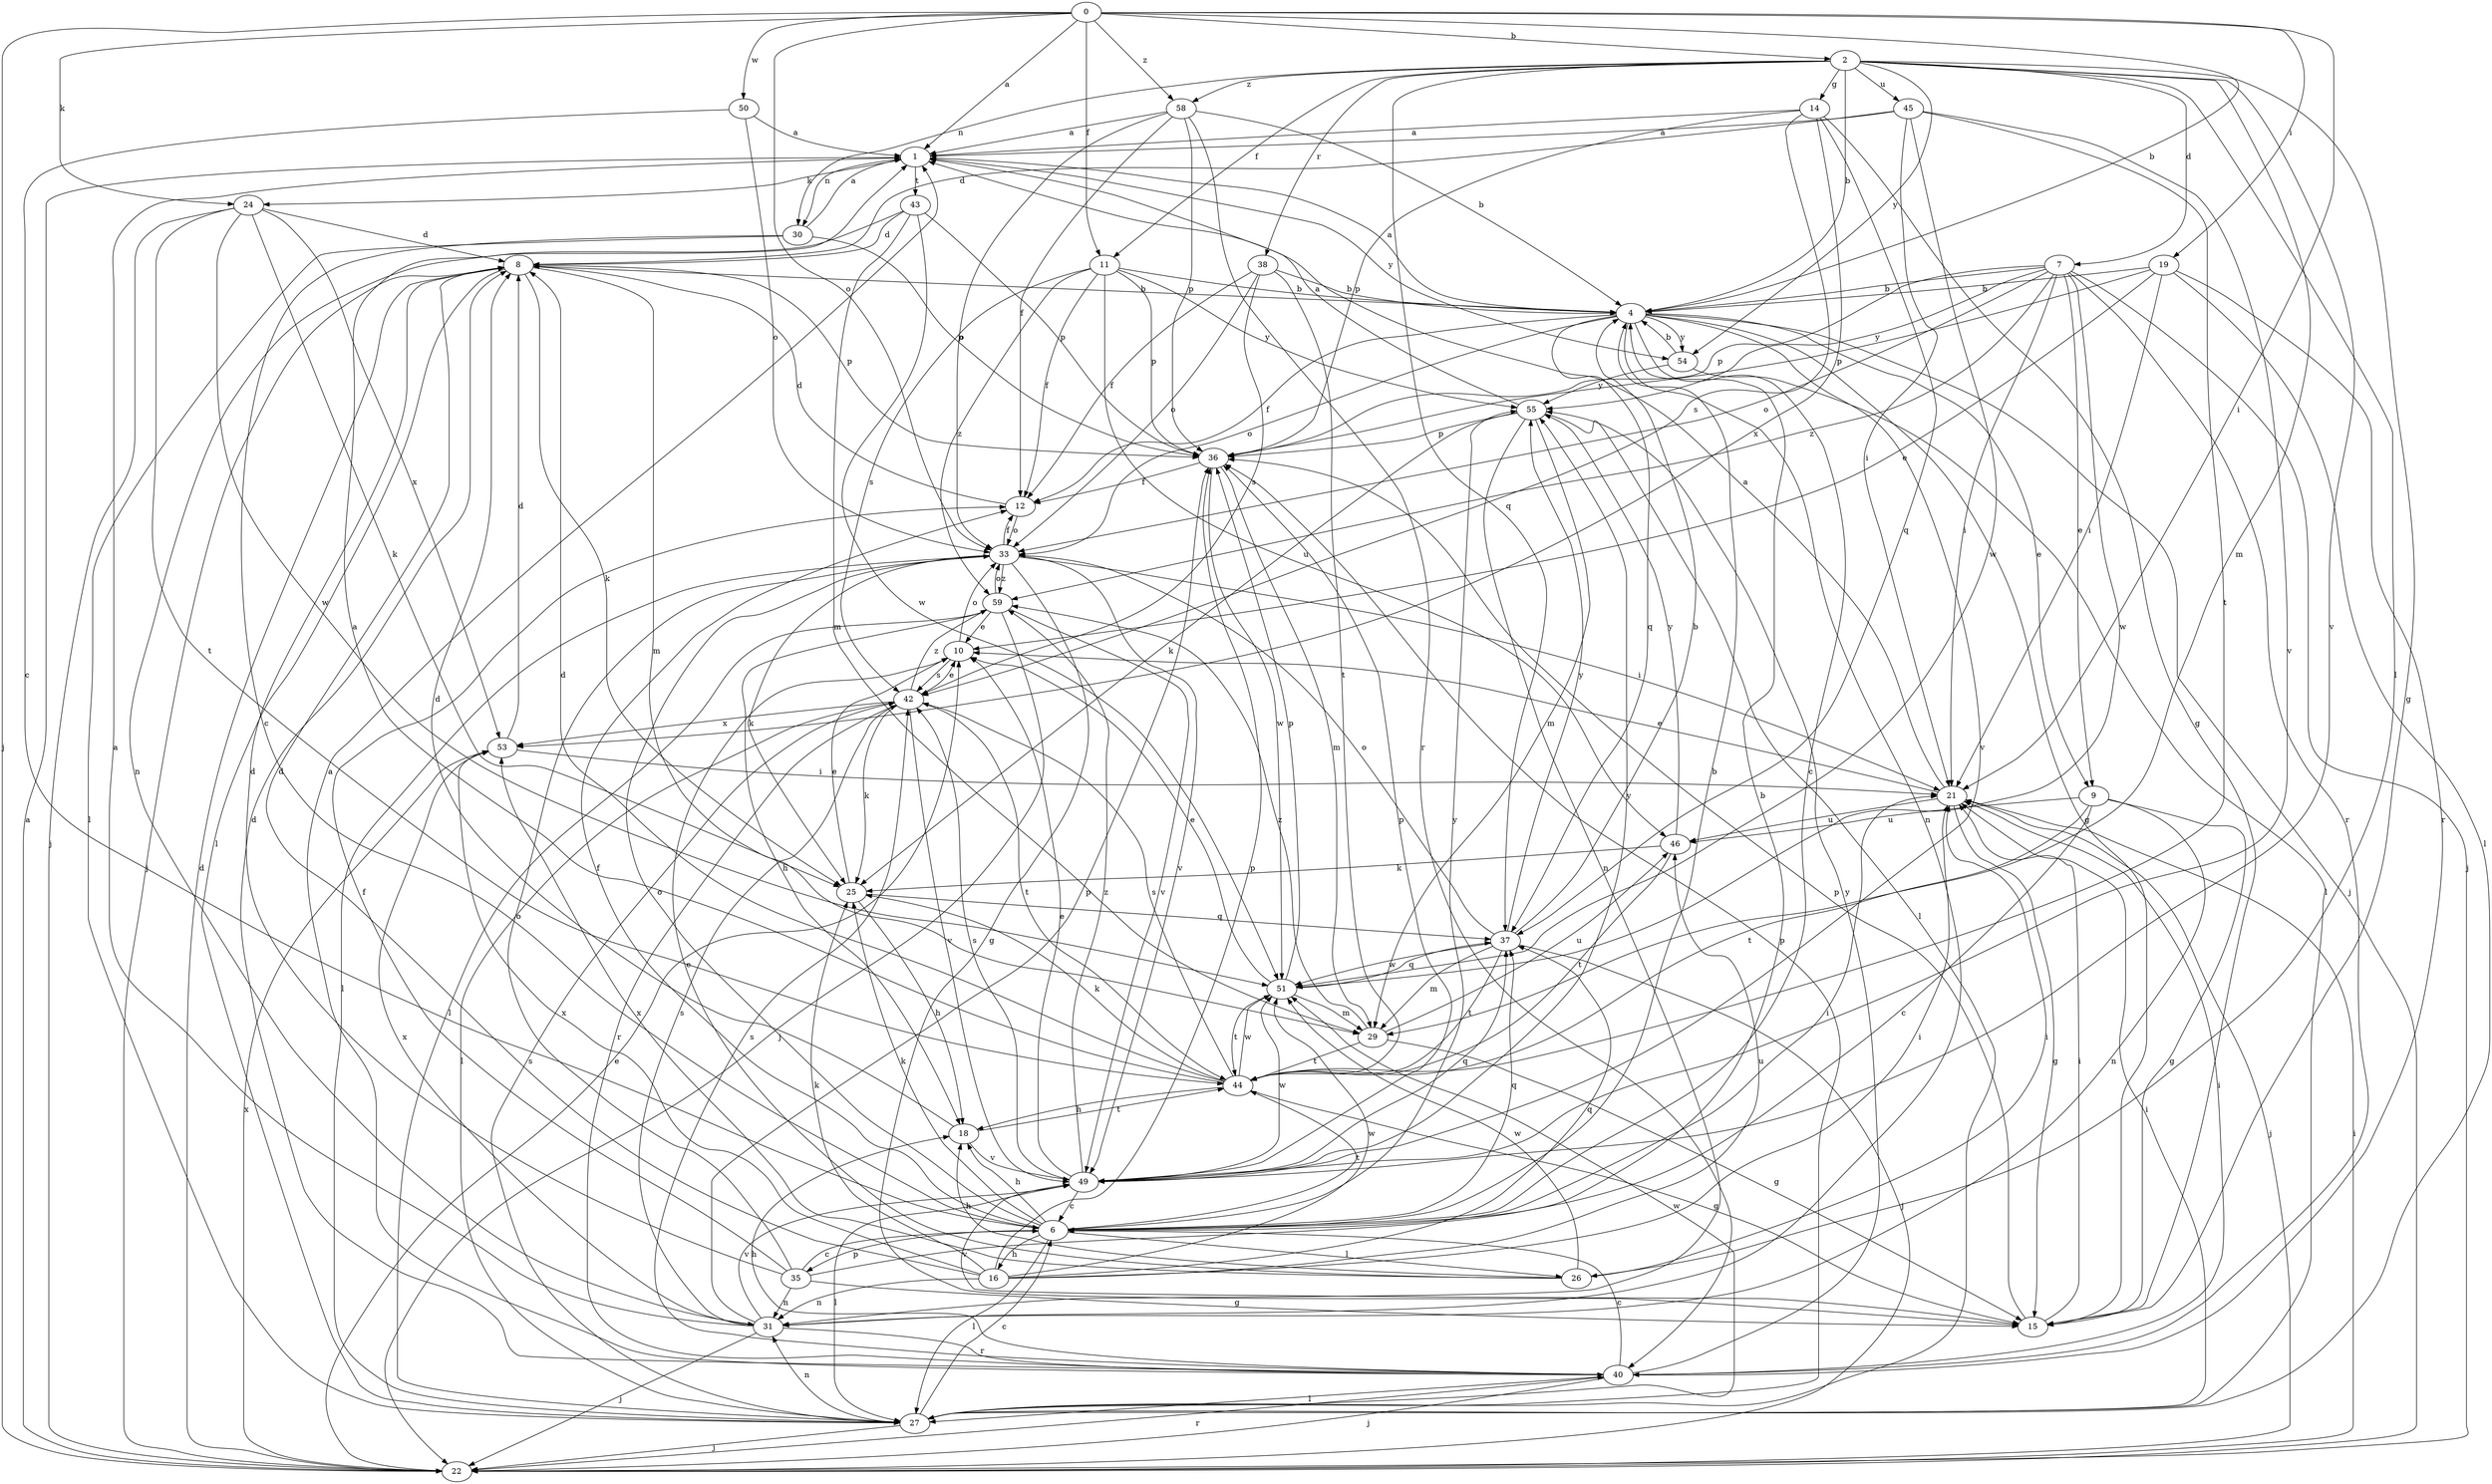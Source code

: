 strict digraph  {
0;
1;
2;
4;
6;
7;
8;
9;
10;
11;
12;
14;
15;
16;
18;
19;
21;
22;
24;
25;
26;
27;
29;
30;
31;
33;
35;
36;
37;
38;
40;
42;
43;
44;
45;
46;
49;
50;
51;
53;
54;
55;
58;
59;
0 -> 1  [label=a];
0 -> 2  [label=b];
0 -> 4  [label=b];
0 -> 11  [label=f];
0 -> 19  [label=i];
0 -> 21  [label=i];
0 -> 22  [label=j];
0 -> 24  [label=k];
0 -> 33  [label=o];
0 -> 50  [label=w];
0 -> 58  [label=z];
1 -> 24  [label=k];
1 -> 30  [label=n];
1 -> 43  [label=t];
1 -> 54  [label=y];
2 -> 4  [label=b];
2 -> 7  [label=d];
2 -> 11  [label=f];
2 -> 14  [label=g];
2 -> 15  [label=g];
2 -> 26  [label=l];
2 -> 29  [label=m];
2 -> 30  [label=n];
2 -> 37  [label=q];
2 -> 38  [label=r];
2 -> 45  [label=u];
2 -> 49  [label=v];
2 -> 54  [label=y];
2 -> 58  [label=z];
4 -> 1  [label=a];
4 -> 6  [label=c];
4 -> 9  [label=e];
4 -> 12  [label=f];
4 -> 15  [label=g];
4 -> 22  [label=j];
4 -> 31  [label=n];
4 -> 33  [label=o];
4 -> 37  [label=q];
4 -> 49  [label=v];
4 -> 54  [label=y];
6 -> 4  [label=b];
6 -> 12  [label=f];
6 -> 16  [label=h];
6 -> 18  [label=h];
6 -> 21  [label=i];
6 -> 25  [label=k];
6 -> 26  [label=l];
6 -> 27  [label=l];
6 -> 33  [label=o];
6 -> 35  [label=p];
6 -> 37  [label=q];
6 -> 44  [label=t];
6 -> 55  [label=y];
7 -> 4  [label=b];
7 -> 9  [label=e];
7 -> 21  [label=i];
7 -> 22  [label=j];
7 -> 33  [label=o];
7 -> 36  [label=p];
7 -> 40  [label=r];
7 -> 51  [label=w];
7 -> 55  [label=y];
7 -> 59  [label=z];
8 -> 4  [label=b];
8 -> 22  [label=j];
8 -> 25  [label=k];
8 -> 27  [label=l];
8 -> 29  [label=m];
8 -> 36  [label=p];
9 -> 6  [label=c];
9 -> 15  [label=g];
9 -> 31  [label=n];
9 -> 44  [label=t];
9 -> 46  [label=u];
10 -> 33  [label=o];
10 -> 42  [label=s];
11 -> 4  [label=b];
11 -> 12  [label=f];
11 -> 36  [label=p];
11 -> 42  [label=s];
11 -> 46  [label=u];
11 -> 55  [label=y];
11 -> 59  [label=z];
12 -> 8  [label=d];
12 -> 33  [label=o];
14 -> 1  [label=a];
14 -> 15  [label=g];
14 -> 36  [label=p];
14 -> 37  [label=q];
14 -> 42  [label=s];
14 -> 53  [label=x];
15 -> 21  [label=i];
15 -> 36  [label=p];
15 -> 49  [label=v];
16 -> 8  [label=d];
16 -> 21  [label=i];
16 -> 25  [label=k];
16 -> 31  [label=n];
16 -> 36  [label=p];
16 -> 37  [label=q];
16 -> 46  [label=u];
16 -> 51  [label=w];
16 -> 53  [label=x];
18 -> 8  [label=d];
18 -> 44  [label=t];
18 -> 49  [label=v];
19 -> 4  [label=b];
19 -> 10  [label=e];
19 -> 21  [label=i];
19 -> 27  [label=l];
19 -> 36  [label=p];
19 -> 40  [label=r];
21 -> 1  [label=a];
21 -> 10  [label=e];
21 -> 15  [label=g];
21 -> 22  [label=j];
21 -> 46  [label=u];
22 -> 1  [label=a];
22 -> 8  [label=d];
22 -> 10  [label=e];
22 -> 21  [label=i];
22 -> 40  [label=r];
22 -> 53  [label=x];
24 -> 8  [label=d];
24 -> 22  [label=j];
24 -> 25  [label=k];
24 -> 44  [label=t];
24 -> 51  [label=w];
24 -> 53  [label=x];
25 -> 10  [label=e];
25 -> 18  [label=h];
25 -> 37  [label=q];
26 -> 10  [label=e];
26 -> 18  [label=h];
26 -> 21  [label=i];
26 -> 51  [label=w];
26 -> 53  [label=x];
27 -> 6  [label=c];
27 -> 21  [label=i];
27 -> 22  [label=j];
27 -> 31  [label=n];
27 -> 36  [label=p];
27 -> 42  [label=s];
27 -> 51  [label=w];
29 -> 15  [label=g];
29 -> 44  [label=t];
29 -> 46  [label=u];
29 -> 59  [label=z];
30 -> 1  [label=a];
30 -> 6  [label=c];
30 -> 27  [label=l];
30 -> 36  [label=p];
31 -> 1  [label=a];
31 -> 22  [label=j];
31 -> 36  [label=p];
31 -> 40  [label=r];
31 -> 42  [label=s];
31 -> 49  [label=v];
31 -> 53  [label=x];
33 -> 12  [label=f];
33 -> 15  [label=g];
33 -> 21  [label=i];
33 -> 25  [label=k];
33 -> 27  [label=l];
33 -> 49  [label=v];
33 -> 59  [label=z];
35 -> 4  [label=b];
35 -> 6  [label=c];
35 -> 8  [label=d];
35 -> 12  [label=f];
35 -> 15  [label=g];
35 -> 31  [label=n];
35 -> 33  [label=o];
36 -> 12  [label=f];
36 -> 29  [label=m];
36 -> 51  [label=w];
37 -> 4  [label=b];
37 -> 22  [label=j];
37 -> 29  [label=m];
37 -> 33  [label=o];
37 -> 44  [label=t];
37 -> 51  [label=w];
37 -> 55  [label=y];
38 -> 4  [label=b];
38 -> 12  [label=f];
38 -> 33  [label=o];
38 -> 42  [label=s];
38 -> 44  [label=t];
40 -> 1  [label=a];
40 -> 6  [label=c];
40 -> 8  [label=d];
40 -> 18  [label=h];
40 -> 21  [label=i];
40 -> 22  [label=j];
40 -> 27  [label=l];
40 -> 42  [label=s];
40 -> 55  [label=y];
42 -> 10  [label=e];
42 -> 25  [label=k];
42 -> 27  [label=l];
42 -> 40  [label=r];
42 -> 44  [label=t];
42 -> 49  [label=v];
42 -> 53  [label=x];
42 -> 59  [label=z];
43 -> 8  [label=d];
43 -> 29  [label=m];
43 -> 31  [label=n];
43 -> 36  [label=p];
43 -> 51  [label=w];
44 -> 1  [label=a];
44 -> 8  [label=d];
44 -> 15  [label=g];
44 -> 18  [label=h];
44 -> 25  [label=k];
44 -> 42  [label=s];
44 -> 51  [label=w];
45 -> 1  [label=a];
45 -> 8  [label=d];
45 -> 21  [label=i];
45 -> 44  [label=t];
45 -> 49  [label=v];
45 -> 51  [label=w];
46 -> 25  [label=k];
46 -> 44  [label=t];
46 -> 55  [label=y];
49 -> 6  [label=c];
49 -> 10  [label=e];
49 -> 27  [label=l];
49 -> 36  [label=p];
49 -> 37  [label=q];
49 -> 42  [label=s];
49 -> 51  [label=w];
49 -> 55  [label=y];
49 -> 59  [label=z];
50 -> 1  [label=a];
50 -> 6  [label=c];
50 -> 33  [label=o];
51 -> 10  [label=e];
51 -> 29  [label=m];
51 -> 36  [label=p];
51 -> 37  [label=q];
51 -> 44  [label=t];
53 -> 8  [label=d];
53 -> 21  [label=i];
54 -> 4  [label=b];
54 -> 27  [label=l];
54 -> 55  [label=y];
55 -> 1  [label=a];
55 -> 25  [label=k];
55 -> 27  [label=l];
55 -> 29  [label=m];
55 -> 31  [label=n];
55 -> 36  [label=p];
58 -> 1  [label=a];
58 -> 4  [label=b];
58 -> 12  [label=f];
58 -> 33  [label=o];
58 -> 36  [label=p];
58 -> 40  [label=r];
59 -> 10  [label=e];
59 -> 18  [label=h];
59 -> 22  [label=j];
59 -> 27  [label=l];
59 -> 33  [label=o];
59 -> 49  [label=v];
}
